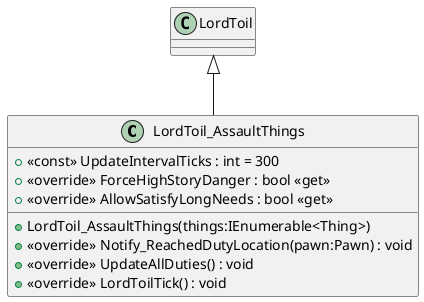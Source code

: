 @startuml
class LordToil_AssaultThings {
    + <<const>> UpdateIntervalTicks : int = 300
    + <<override>> ForceHighStoryDanger : bool <<get>>
    + <<override>> AllowSatisfyLongNeeds : bool <<get>>
    + LordToil_AssaultThings(things:IEnumerable<Thing>)
    + <<override>> Notify_ReachedDutyLocation(pawn:Pawn) : void
    + <<override>> UpdateAllDuties() : void
    + <<override>> LordToilTick() : void
}
LordToil <|-- LordToil_AssaultThings
@enduml
